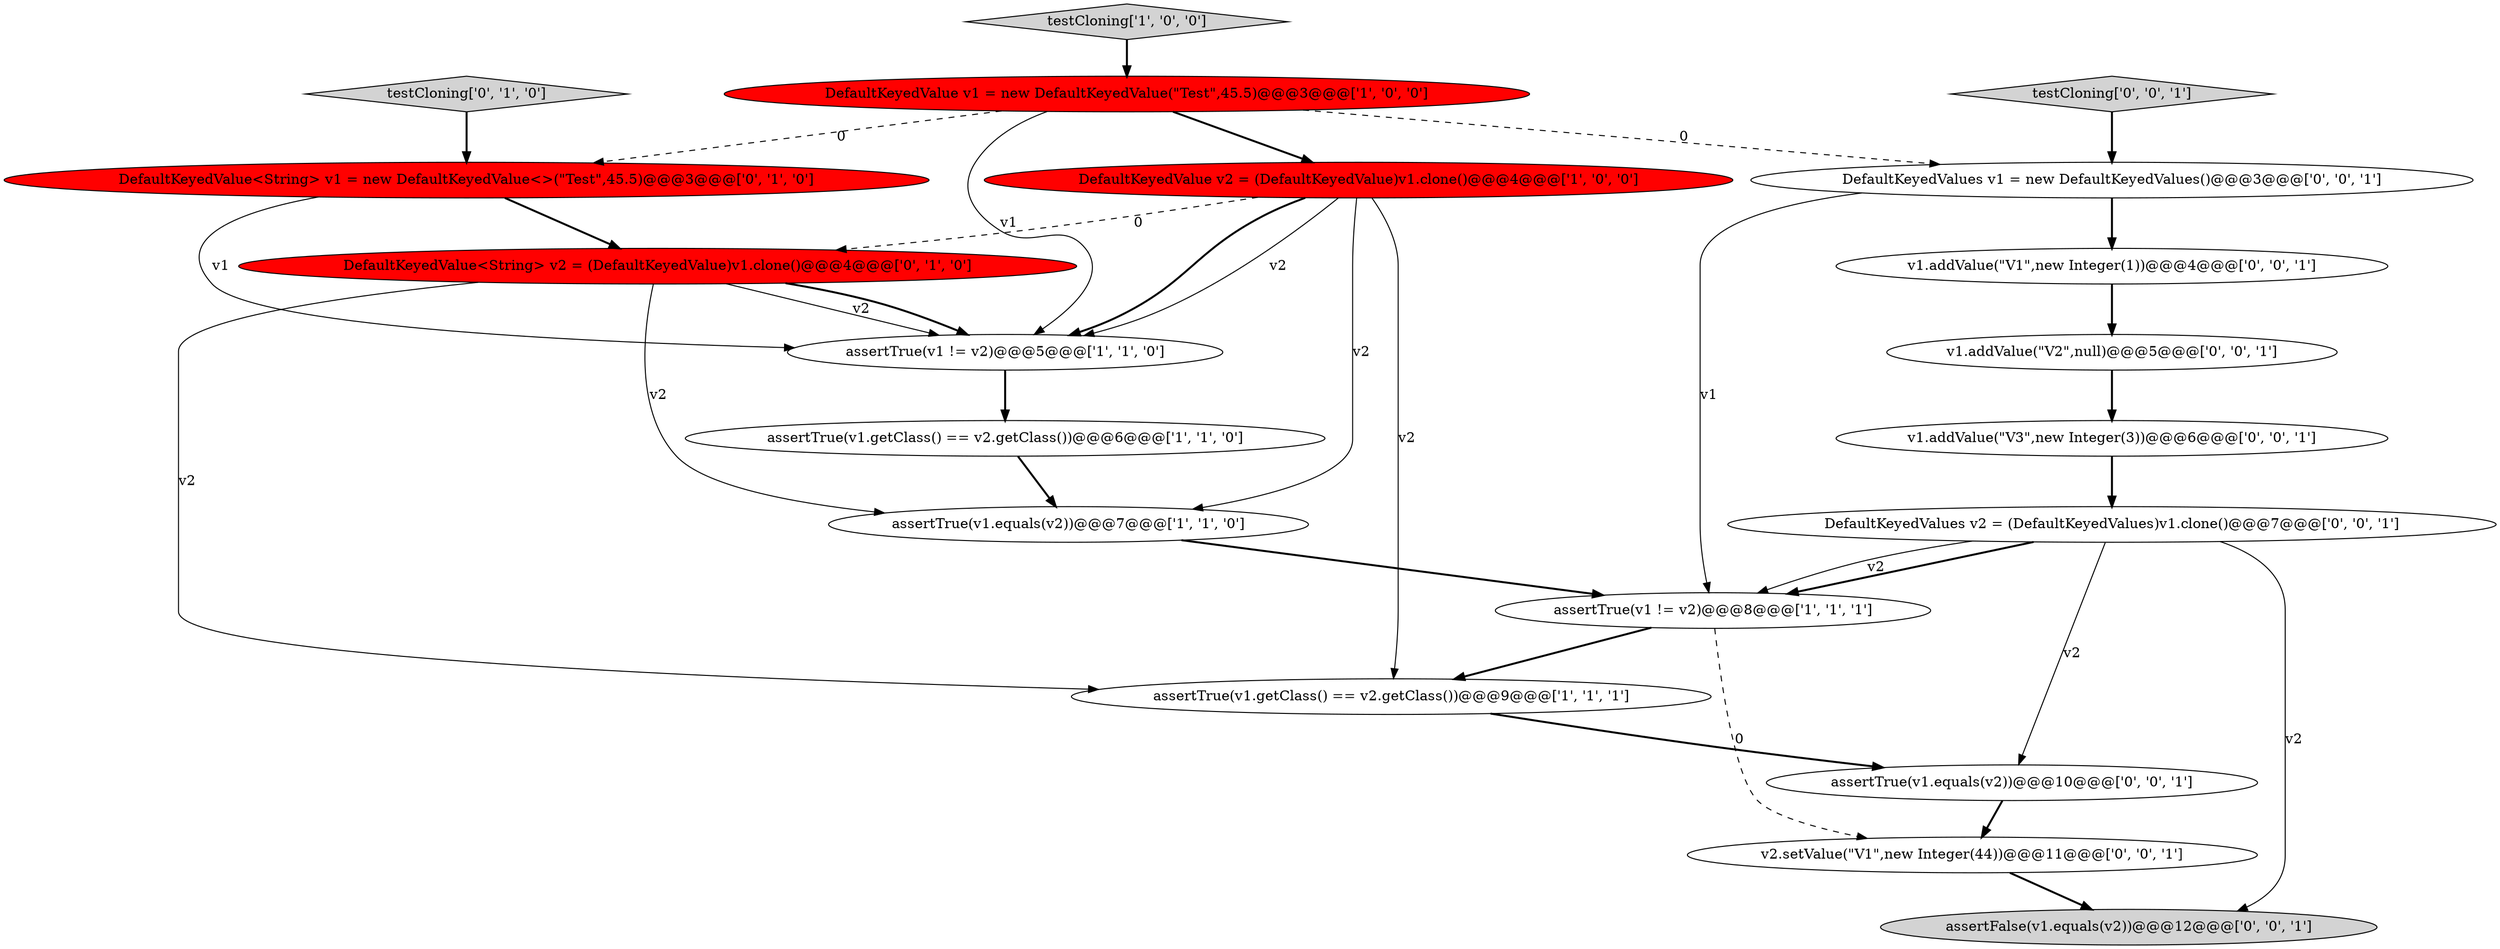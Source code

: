 digraph {
6 [style = filled, label = "assertTrue(v1 != v2)@@@5@@@['1', '1', '0']", fillcolor = white, shape = ellipse image = "AAA0AAABBB1BBB"];
16 [style = filled, label = "v2.setValue(\"V1\",new Integer(44))@@@11@@@['0', '0', '1']", fillcolor = white, shape = ellipse image = "AAA0AAABBB3BBB"];
0 [style = filled, label = "assertTrue(v1.getClass() == v2.getClass())@@@6@@@['1', '1', '0']", fillcolor = white, shape = ellipse image = "AAA0AAABBB1BBB"];
10 [style = filled, label = "DefaultKeyedValue<String> v2 = (DefaultKeyedValue)v1.clone()@@@4@@@['0', '1', '0']", fillcolor = red, shape = ellipse image = "AAA1AAABBB2BBB"];
13 [style = filled, label = "testCloning['0', '0', '1']", fillcolor = lightgray, shape = diamond image = "AAA0AAABBB3BBB"];
8 [style = filled, label = "testCloning['0', '1', '0']", fillcolor = lightgray, shape = diamond image = "AAA0AAABBB2BBB"];
1 [style = filled, label = "assertTrue(v1 != v2)@@@8@@@['1', '1', '1']", fillcolor = white, shape = ellipse image = "AAA0AAABBB1BBB"];
3 [style = filled, label = "DefaultKeyedValue v2 = (DefaultKeyedValue)v1.clone()@@@4@@@['1', '0', '0']", fillcolor = red, shape = ellipse image = "AAA1AAABBB1BBB"];
2 [style = filled, label = "assertTrue(v1.equals(v2))@@@7@@@['1', '1', '0']", fillcolor = white, shape = ellipse image = "AAA0AAABBB1BBB"];
15 [style = filled, label = "DefaultKeyedValues v1 = new DefaultKeyedValues()@@@3@@@['0', '0', '1']", fillcolor = white, shape = ellipse image = "AAA0AAABBB3BBB"];
7 [style = filled, label = "assertTrue(v1.getClass() == v2.getClass())@@@9@@@['1', '1', '1']", fillcolor = white, shape = ellipse image = "AAA0AAABBB1BBB"];
17 [style = filled, label = "v1.addValue(\"V1\",new Integer(1))@@@4@@@['0', '0', '1']", fillcolor = white, shape = ellipse image = "AAA0AAABBB3BBB"];
18 [style = filled, label = "v1.addValue(\"V3\",new Integer(3))@@@6@@@['0', '0', '1']", fillcolor = white, shape = ellipse image = "AAA0AAABBB3BBB"];
5 [style = filled, label = "DefaultKeyedValue v1 = new DefaultKeyedValue(\"Test\",45.5)@@@3@@@['1', '0', '0']", fillcolor = red, shape = ellipse image = "AAA1AAABBB1BBB"];
19 [style = filled, label = "assertFalse(v1.equals(v2))@@@12@@@['0', '0', '1']", fillcolor = lightgray, shape = ellipse image = "AAA0AAABBB3BBB"];
4 [style = filled, label = "testCloning['1', '0', '0']", fillcolor = lightgray, shape = diamond image = "AAA0AAABBB1BBB"];
14 [style = filled, label = "v1.addValue(\"V2\",null)@@@5@@@['0', '0', '1']", fillcolor = white, shape = ellipse image = "AAA0AAABBB3BBB"];
12 [style = filled, label = "DefaultKeyedValues v2 = (DefaultKeyedValues)v1.clone()@@@7@@@['0', '0', '1']", fillcolor = white, shape = ellipse image = "AAA0AAABBB3BBB"];
11 [style = filled, label = "assertTrue(v1.equals(v2))@@@10@@@['0', '0', '1']", fillcolor = white, shape = ellipse image = "AAA0AAABBB3BBB"];
9 [style = filled, label = "DefaultKeyedValue<String> v1 = new DefaultKeyedValue<>(\"Test\",45.5)@@@3@@@['0', '1', '0']", fillcolor = red, shape = ellipse image = "AAA1AAABBB2BBB"];
5->3 [style = bold, label=""];
11->16 [style = bold, label=""];
7->11 [style = bold, label=""];
10->7 [style = solid, label="v2"];
10->6 [style = solid, label="v2"];
2->1 [style = bold, label=""];
0->2 [style = bold, label=""];
3->2 [style = solid, label="v2"];
18->12 [style = bold, label=""];
3->6 [style = bold, label=""];
5->9 [style = dashed, label="0"];
15->1 [style = solid, label="v1"];
6->0 [style = bold, label=""];
9->10 [style = bold, label=""];
16->19 [style = bold, label=""];
12->1 [style = bold, label=""];
1->7 [style = bold, label=""];
10->6 [style = bold, label=""];
12->19 [style = solid, label="v2"];
15->17 [style = bold, label=""];
10->2 [style = solid, label="v2"];
3->6 [style = solid, label="v2"];
17->14 [style = bold, label=""];
5->6 [style = solid, label="v1"];
12->1 [style = solid, label="v2"];
12->11 [style = solid, label="v2"];
1->16 [style = dashed, label="0"];
8->9 [style = bold, label=""];
14->18 [style = bold, label=""];
3->10 [style = dashed, label="0"];
13->15 [style = bold, label=""];
5->15 [style = dashed, label="0"];
9->6 [style = solid, label="v1"];
4->5 [style = bold, label=""];
3->7 [style = solid, label="v2"];
}
